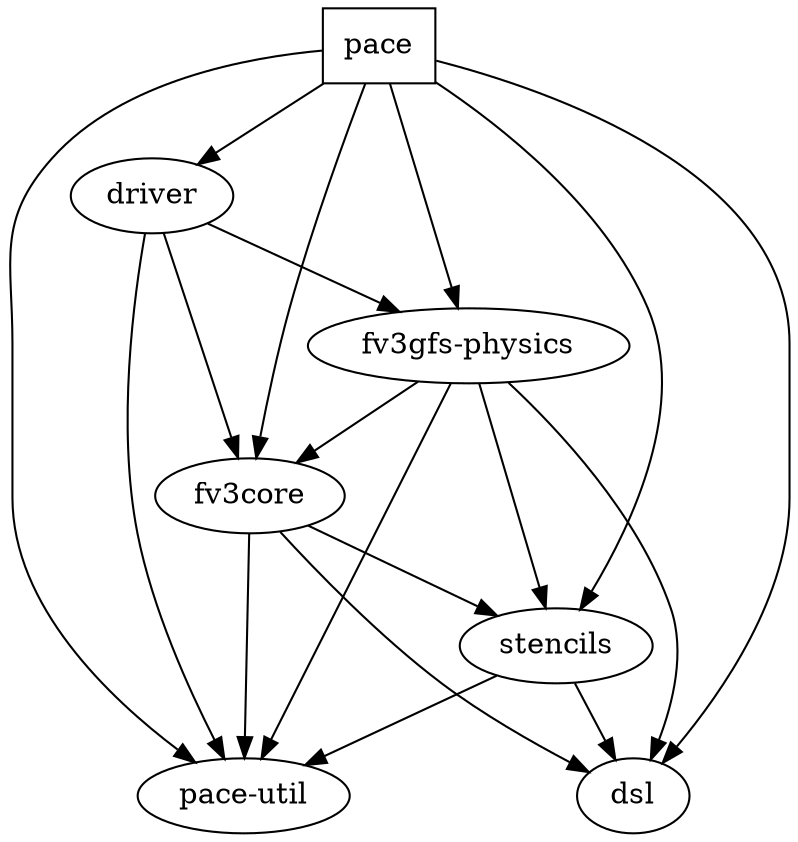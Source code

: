 # this dotfile is used as a reference source for project dependencies
# each folder entry must have a "label" equal to its directory name
#
# If you update this file, please re-generate the svg with `make dependencies.svg`
# and commit it to the repository

digraph {
  pace [shape=box]
  fv3core [shape=oval, label="fv3core"]
  driver [shape=oval, label="driver"]
  physics [shape=oval, label="fv3gfs-physics"]
  stencils [shape=oval, label="stencils"]
  util [shape=oval, label="pace-util"]
  dsl [shape=oval, label="dsl"]

  pace -> fv3core
  pace -> physics
  pace -> util
  pace -> driver
  pace -> stencils
  pace -> dsl
  driver -> fv3core
  driver -> physics
  driver -> util
  fv3core -> util
  fv3core -> stencils
  fv3core -> dsl
  physics -> util
  physics -> fv3core
  physics -> stencils
  physics -> dsl
  stencils -> util
  stencils -> dsl

}
